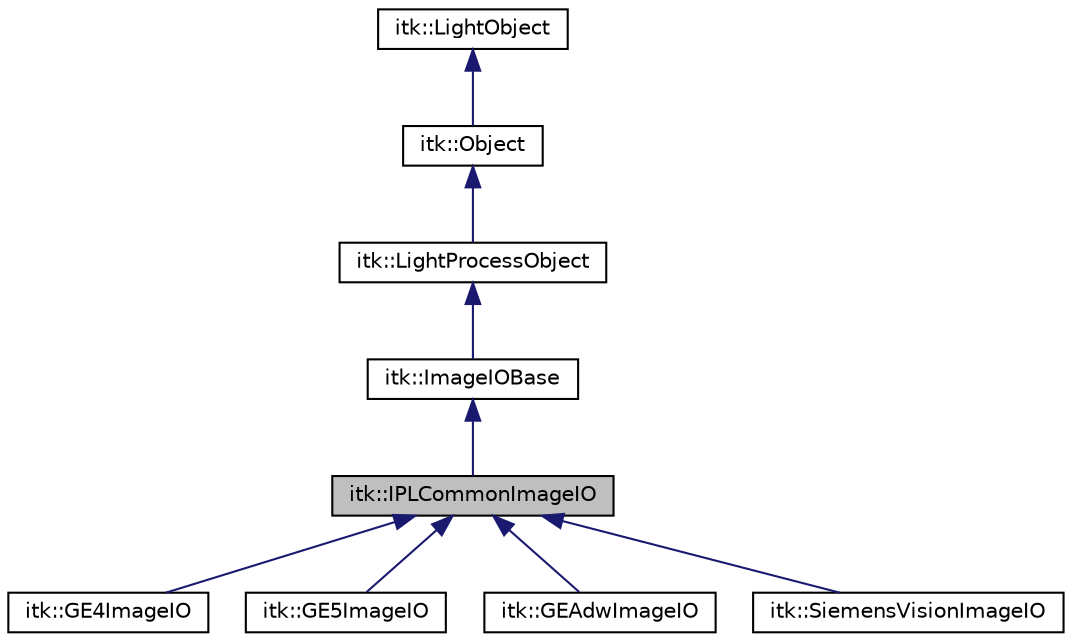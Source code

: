 digraph "itk::IPLCommonImageIO"
{
 // LATEX_PDF_SIZE
  edge [fontname="Helvetica",fontsize="10",labelfontname="Helvetica",labelfontsize="10"];
  node [fontname="Helvetica",fontsize="10",shape=record];
  Node1 [label="itk::IPLCommonImageIO",height=0.2,width=0.4,color="black", fillcolor="grey75", style="filled", fontcolor="black",tooltip="Class that defines how to read GE4 file format."];
  Node2 -> Node1 [dir="back",color="midnightblue",fontsize="10",style="solid",fontname="Helvetica"];
  Node2 [label="itk::ImageIOBase",height=0.2,width=0.4,color="black", fillcolor="white", style="filled",URL="$classitk_1_1ImageIOBase.html",tooltip="Abstract superclass defines image IO interface."];
  Node3 -> Node2 [dir="back",color="midnightblue",fontsize="10",style="solid",fontname="Helvetica"];
  Node3 [label="itk::LightProcessObject",height=0.2,width=0.4,color="black", fillcolor="white", style="filled",URL="$classitk_1_1LightProcessObject.html",tooltip="LightProcessObject is the base class for all process objects (source, filters, mappers) in the Insigh..."];
  Node4 -> Node3 [dir="back",color="midnightblue",fontsize="10",style="solid",fontname="Helvetica"];
  Node4 [label="itk::Object",height=0.2,width=0.4,color="black", fillcolor="white", style="filled",URL="$classitk_1_1Object.html",tooltip="Base class for most ITK classes."];
  Node5 -> Node4 [dir="back",color="midnightblue",fontsize="10",style="solid",fontname="Helvetica"];
  Node5 [label="itk::LightObject",height=0.2,width=0.4,color="black", fillcolor="white", style="filled",URL="$classitk_1_1LightObject.html",tooltip="Light weight base class for most itk classes."];
  Node1 -> Node6 [dir="back",color="midnightblue",fontsize="10",style="solid",fontname="Helvetica"];
  Node6 [label="itk::GE4ImageIO",height=0.2,width=0.4,color="black", fillcolor="white", style="filled",URL="$classitk_1_1GE4ImageIO.html",tooltip="Class that defines how to read GE4 file format."];
  Node1 -> Node7 [dir="back",color="midnightblue",fontsize="10",style="solid",fontname="Helvetica"];
  Node7 [label="itk::GE5ImageIO",height=0.2,width=0.4,color="black", fillcolor="white", style="filled",URL="$classitk_1_1GE5ImageIO.html",tooltip="Class that defines how to read GE5 file format."];
  Node1 -> Node8 [dir="back",color="midnightblue",fontsize="10",style="solid",fontname="Helvetica"];
  Node8 [label="itk::GEAdwImageIO",height=0.2,width=0.4,color="black", fillcolor="white", style="filled",URL="$classitk_1_1GEAdwImageIO.html",tooltip="Class that defines how to read GEAdw file format."];
  Node1 -> Node9 [dir="back",color="midnightblue",fontsize="10",style="solid",fontname="Helvetica"];
  Node9 [label="itk::SiemensVisionImageIO",height=0.2,width=0.4,color="black", fillcolor="white", style="filled",URL="$classitk_1_1SiemensVisionImageIO.html",tooltip="Class that defines how to read SiemensVision file format."];
}
